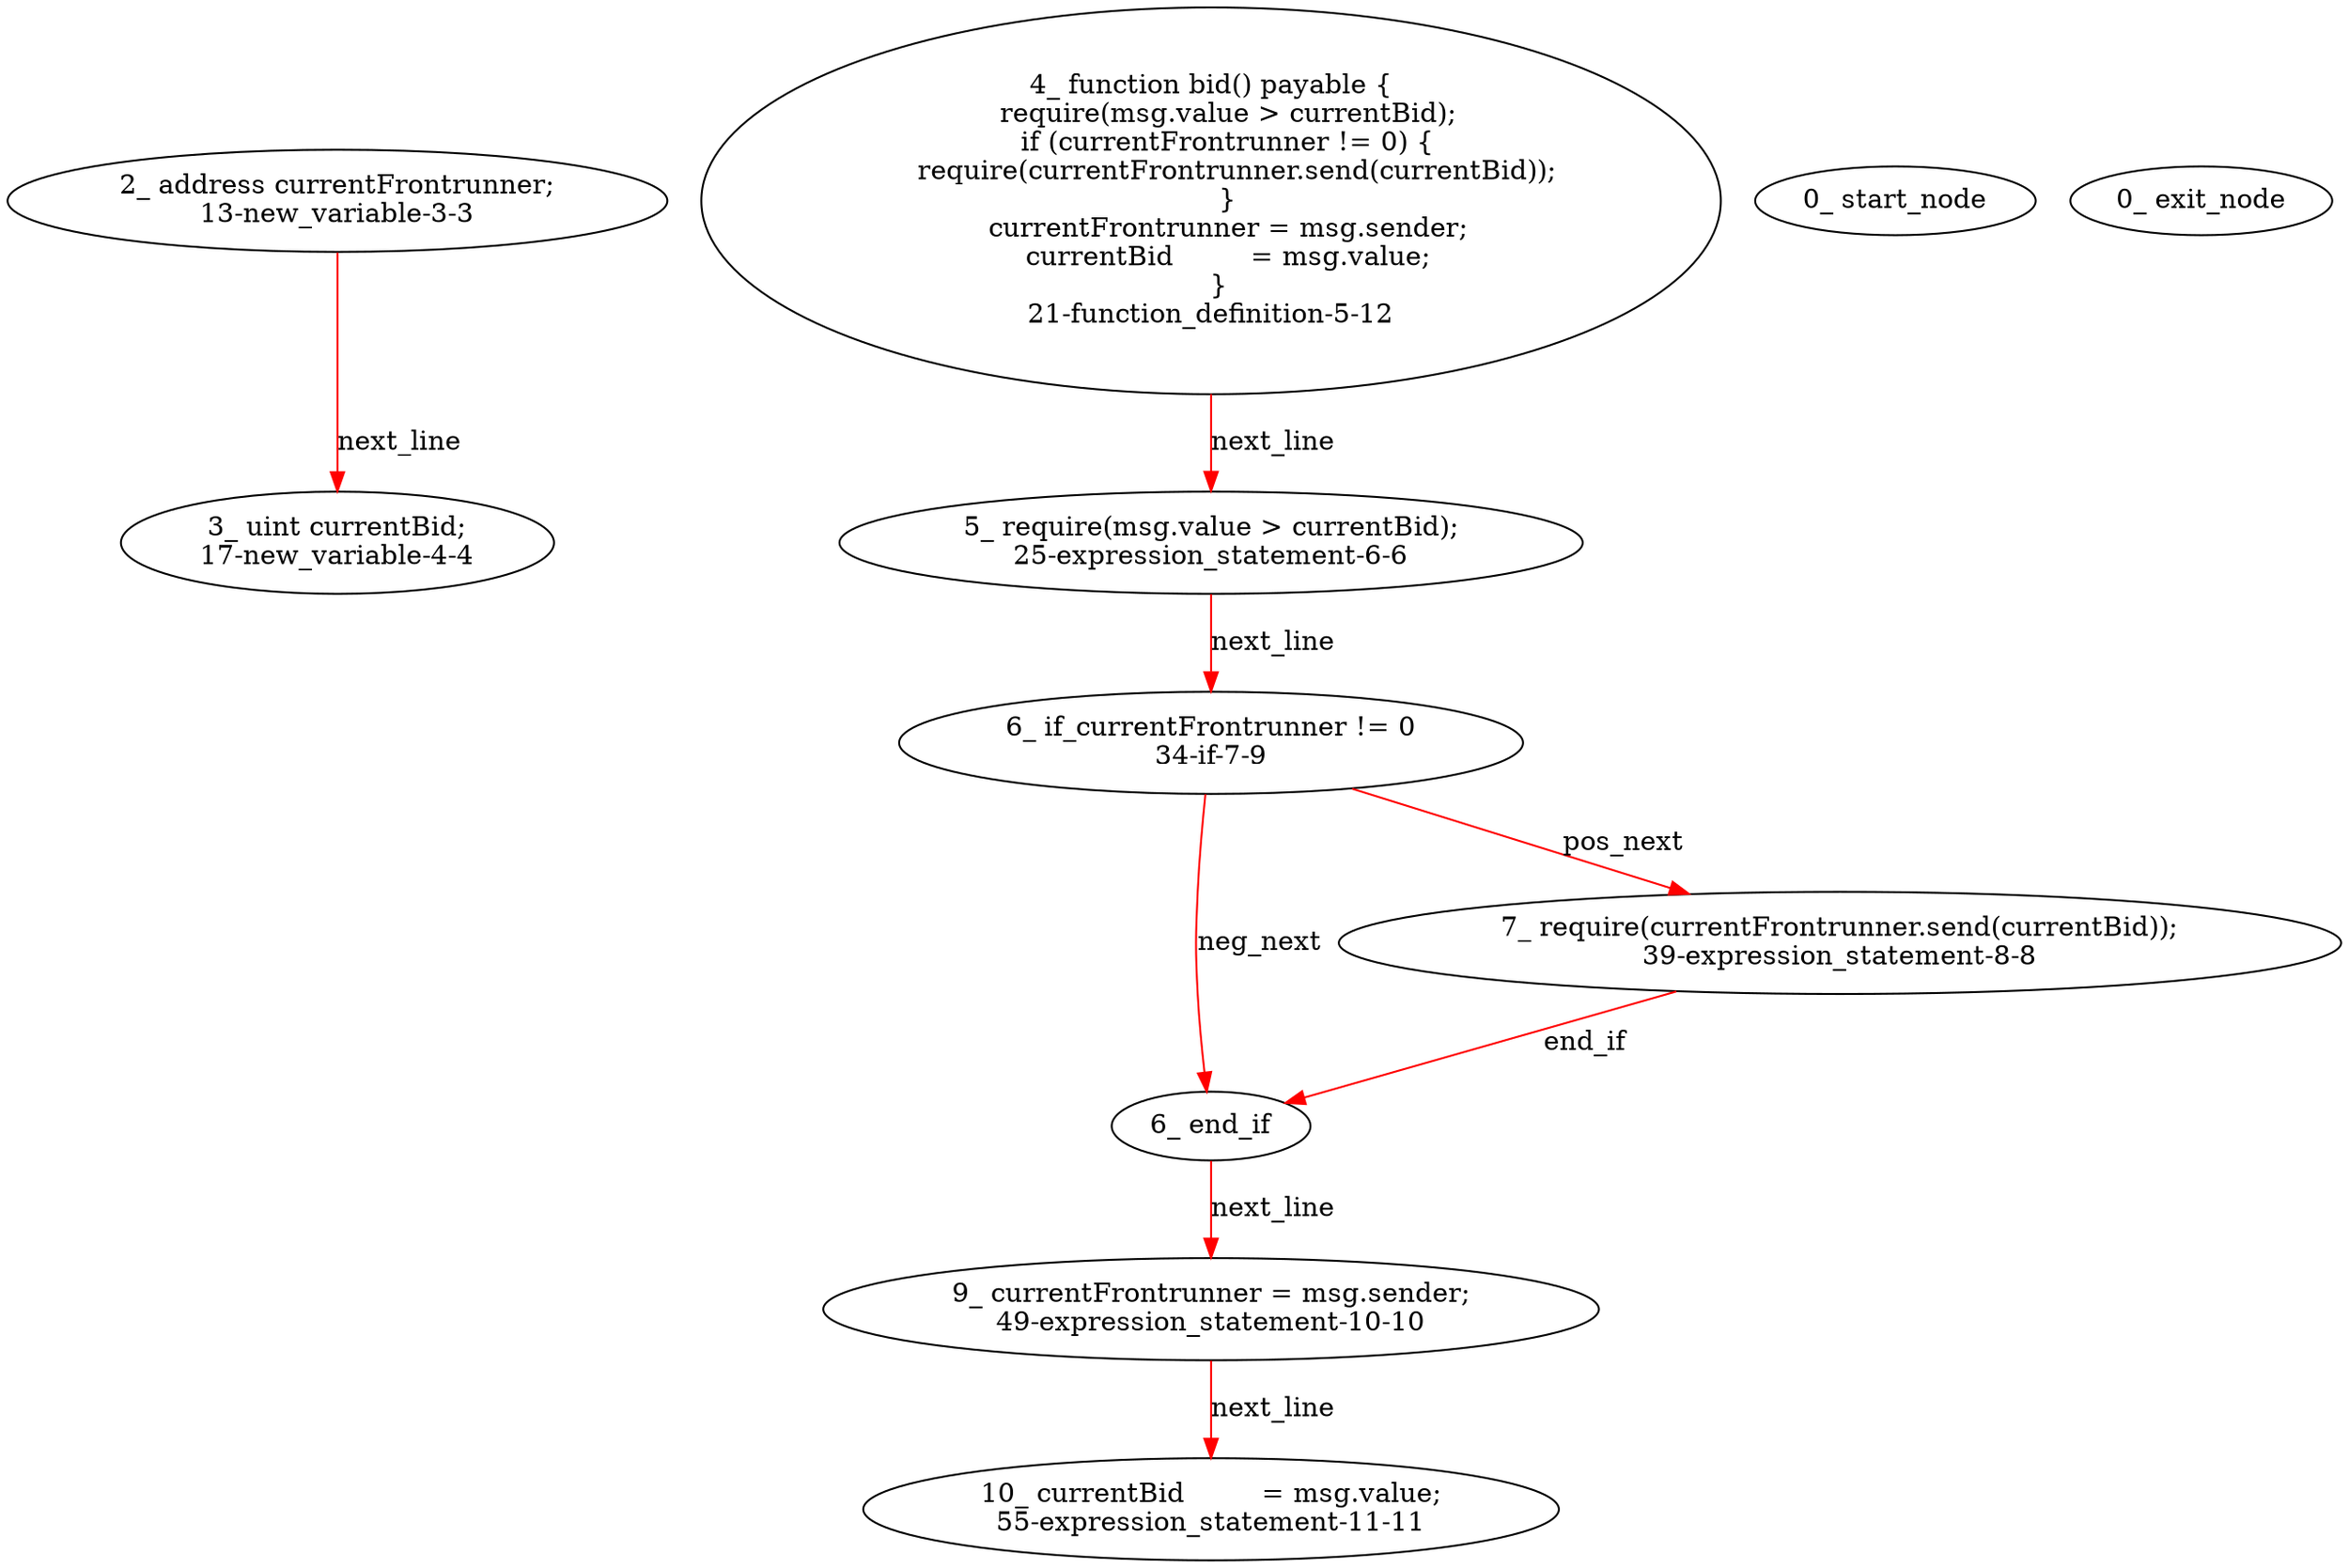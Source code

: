 digraph  {
13 [label="2_ address currentFrontrunner;\n13-new_variable-3-3", method="", type_label=new_variable];
17 [label="3_ uint currentBid;\n17-new_variable-4-4", method="", type_label=new_variable];
21 [label="4_ function bid() payable {\n    require(msg.value > currentBid);\n    if (currentFrontrunner != 0) {\n      require(currentFrontrunner.send(currentBid));\n    }\n    currentFrontrunner = msg.sender;\n    currentBid         = msg.value;\n  }\n21-function_definition-5-12", method="bid()", type_label=function_definition];
25 [label="5_ require(msg.value > currentBid);\n25-expression_statement-6-6", method="bid()", type_label=expression_statement];
34 [label="6_ if_currentFrontrunner != 0\n34-if-7-9", method="bid()", type_label=if];
90 [label="6_ end_if", method="bid()", type_label=end_if];
39 [label="7_ require(currentFrontrunner.send(currentBid));\n39-expression_statement-8-8", method="bid()", type_label=expression_statement];
49 [label="9_ currentFrontrunner = msg.sender;\n49-expression_statement-10-10", method="bid()", type_label=expression_statement];
55 [label="10_ currentBid         = msg.value;\n55-expression_statement-11-11", method="bid()", type_label=expression_statement];
1 [label="0_ start_node", method="", type_label=start];
2 [label="0_ exit_node", method="", type_label=exit];
13 -> 17  [color=red, controlflow_type=next_line, edge_type=CFG_edge, key=0, label=next_line];
21 -> 25  [color=red, controlflow_type=next_line, edge_type=CFG_edge, key=0, label=next_line];
25 -> 34  [color=red, controlflow_type=next_line, edge_type=CFG_edge, key=0, label=next_line];
34 -> 39  [color=red, controlflow_type=pos_next, edge_type=CFG_edge, key=0, label=pos_next];
34 -> 90  [color=red, controlflow_type=neg_next, edge_type=CFG_edge, key=0, label=neg_next];
90 -> 49  [color=red, controlflow_type=next_line, edge_type=CFG_edge, key=0, label=next_line];
39 -> 90  [color=red, controlflow_type=end_if, edge_type=CFG_edge, key=0, label=end_if];
49 -> 55  [color=red, controlflow_type=next_line, edge_type=CFG_edge, key=0, label=next_line];
}
